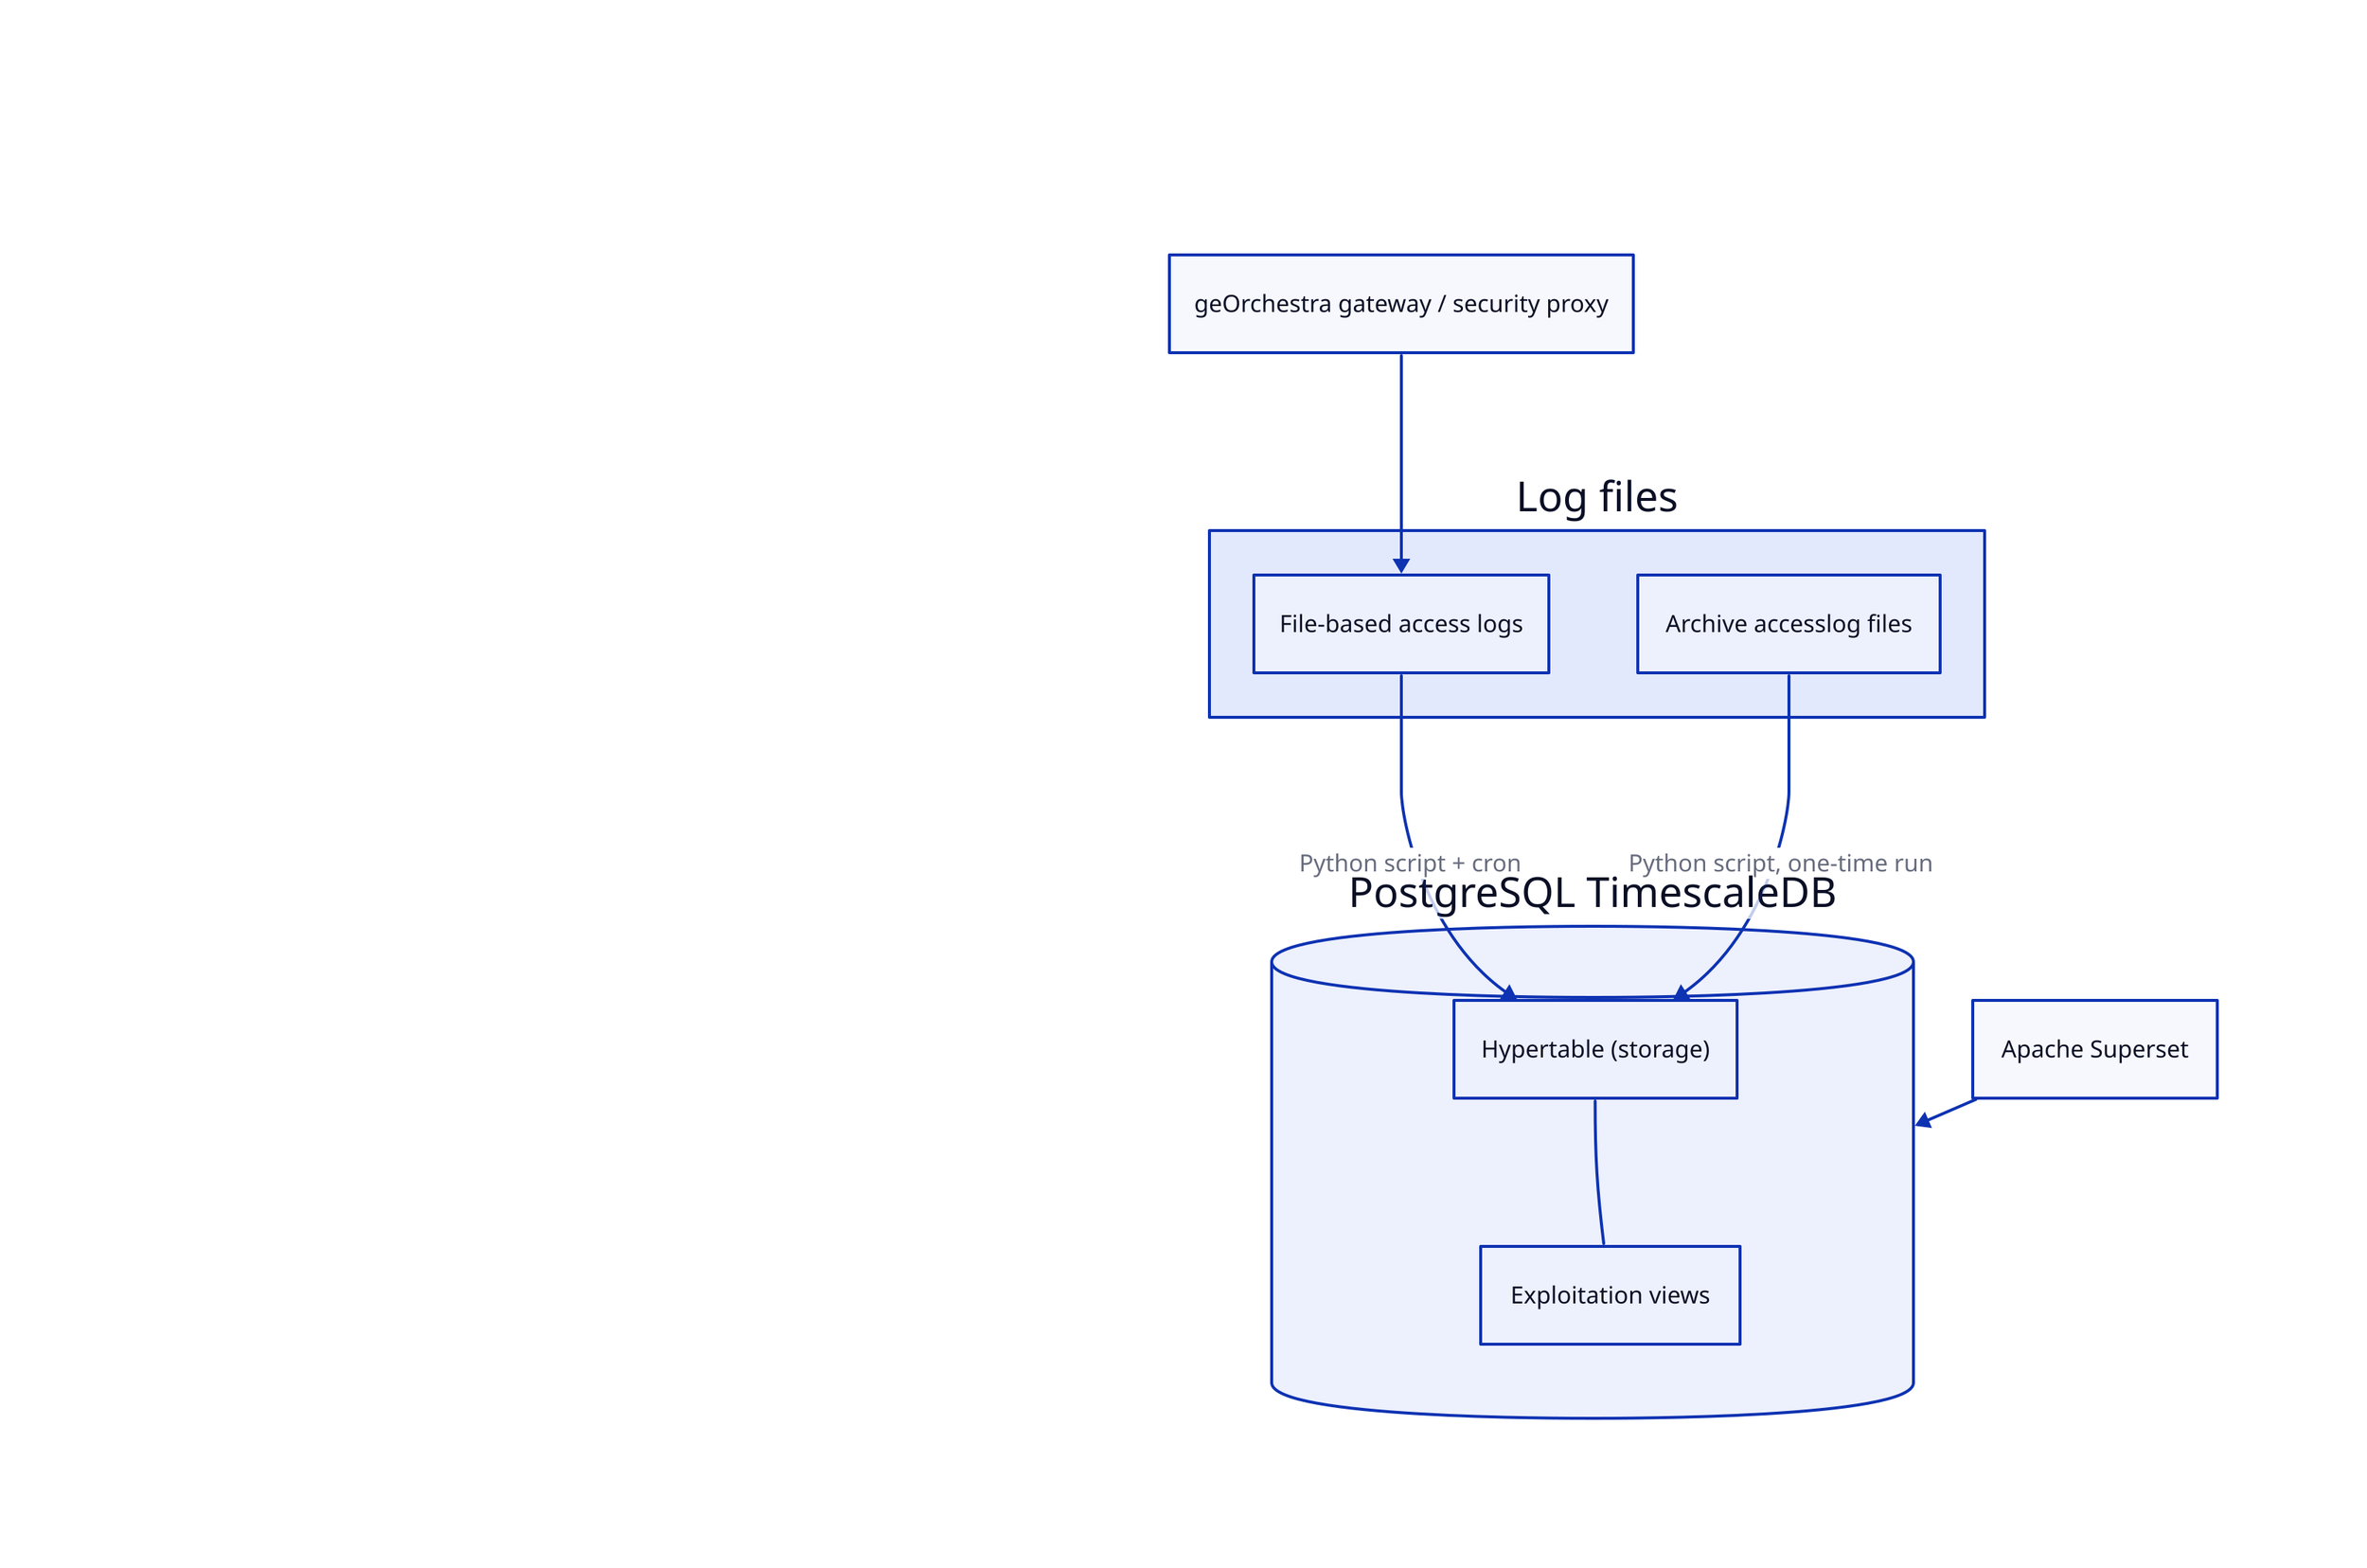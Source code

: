 direction: down

title: |md
  # Conservative workflow
| {near: top-center}

explanation: |md

  # Access log files
  The Security Proxy/Gateway are the place where most of the information is available\
  (user information, http requests, response time and success) so this is the first \
  place to look at.
  It is also possible to read access logs from a classic reverse proxy like Apache, \
  nginx etc. The only difference is that you won't get the user information (id, roles, org). \
  But it makes sense to feed the database with historic access logs collected over time \
  to preseed the database with as much information as possible. \
  The log files are expected to be rotated and processed once rotated, so that the processing happens
| {
  near: center-left
}


proxy:  geOrchestra  gateway / security proxy

logfiles: Log files {
  accesslogs: File-based access logs
  logarchive: Archive accesslog files
}


tsdb: PostgreSQL TimescaleDB {
  shape: cylinder

  hyper: Hypertable (storage)
  views: Exploitation views

  hyper -- views
}

superset: Apache Superset

proxy -> logfiles.accesslogs
logfiles.accesslogs -> tsdb.hyper: Python script + cron
logfiles.logarchive -> tsdb.hyper: Python script, one-time run
tsdb <- superset

